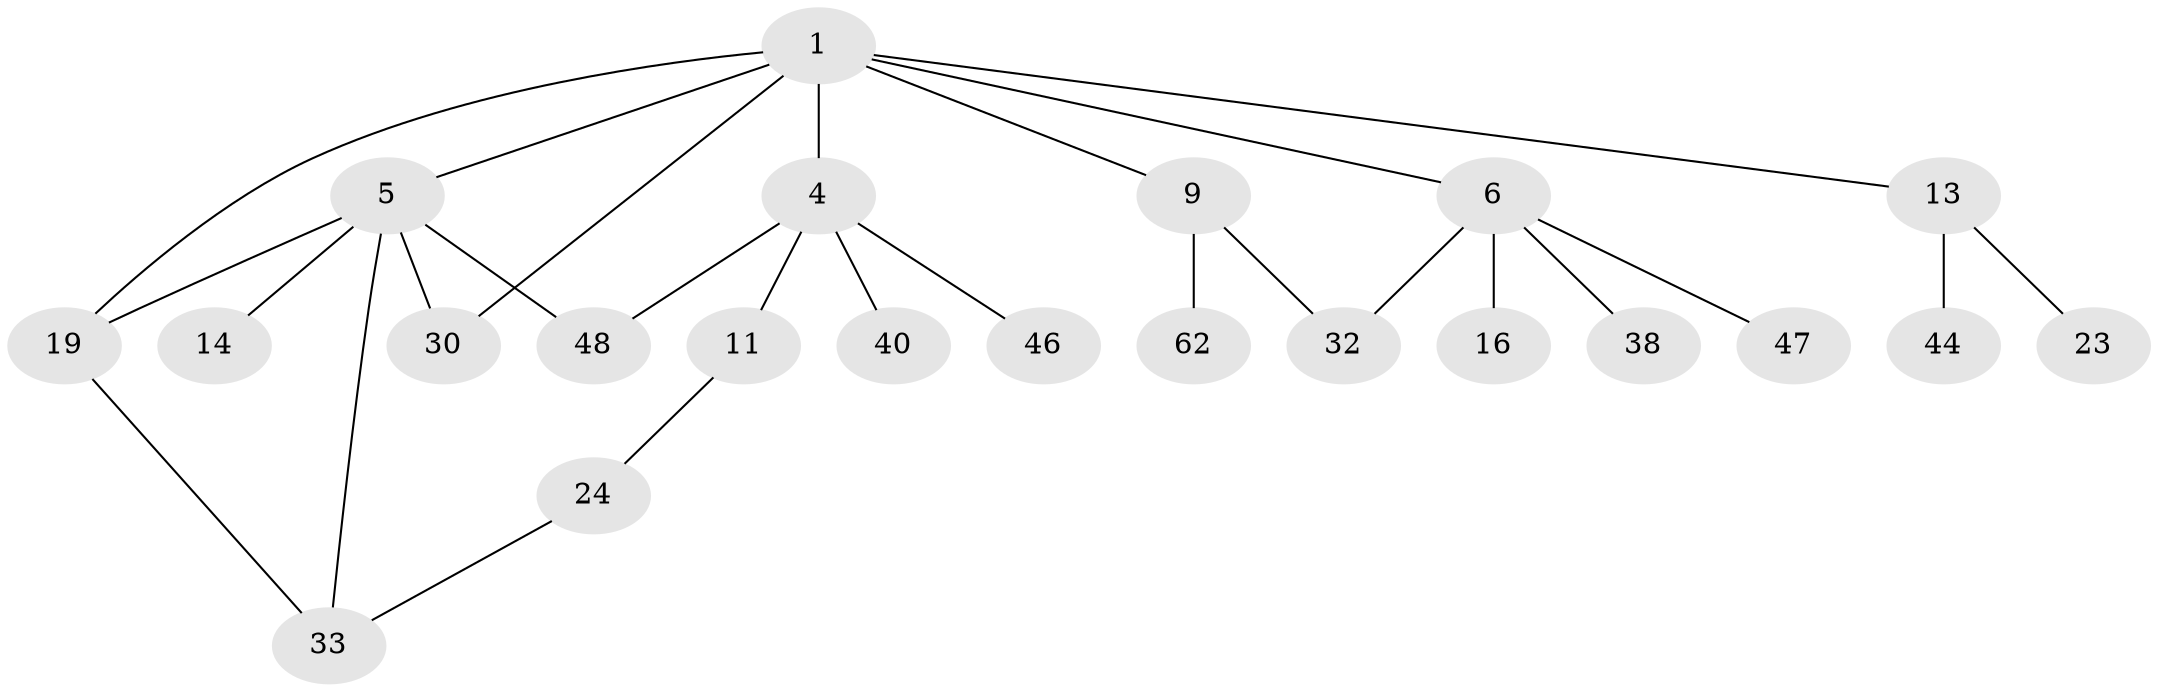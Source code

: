 // original degree distribution, {3: 0.2222222222222222, 5: 0.047619047619047616, 6: 0.031746031746031744, 2: 0.2698412698412698, 4: 0.031746031746031744, 1: 0.3968253968253968}
// Generated by graph-tools (version 1.1) at 2025/16/03/04/25 18:16:53]
// undirected, 22 vertices, 27 edges
graph export_dot {
graph [start="1"]
  node [color=gray90,style=filled];
  1 [super="+2+8+3"];
  4 [super="+10"];
  5 [super="+12+20+58+53"];
  6 [super="+7+25"];
  9 [super="+18+61"];
  11 [super="+21+34"];
  13 [super="+15+29"];
  14 [super="+54"];
  16 [super="+51"];
  19 [super="+28+41+31"];
  23;
  24;
  30 [super="+57+43"];
  32 [super="+63"];
  33 [super="+35+36"];
  38 [super="+56"];
  40;
  44;
  46;
  47 [super="+59"];
  48 [super="+60"];
  62;
  1 -- 19;
  1 -- 4;
  1 -- 6;
  1 -- 13;
  1 -- 9;
  1 -- 30;
  1 -- 5;
  4 -- 48;
  4 -- 40;
  4 -- 11;
  4 -- 46;
  5 -- 19;
  5 -- 14;
  5 -- 48;
  5 -- 33;
  5 -- 30;
  6 -- 16;
  6 -- 32;
  6 -- 47;
  6 -- 38;
  9 -- 32;
  9 -- 62;
  11 -- 24;
  13 -- 44;
  13 -- 23;
  19 -- 33;
  24 -- 33;
}
